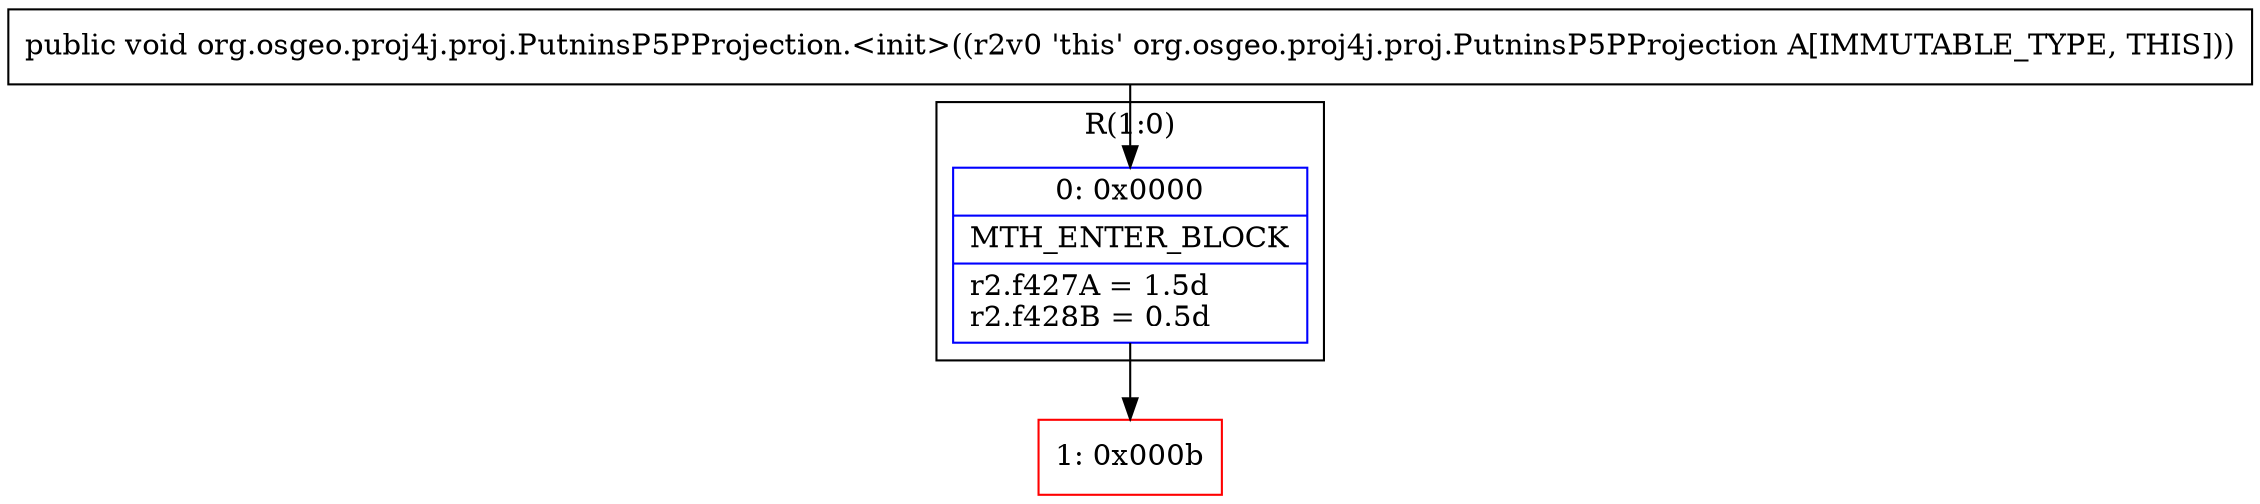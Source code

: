 digraph "CFG fororg.osgeo.proj4j.proj.PutninsP5PProjection.\<init\>()V" {
subgraph cluster_Region_222199410 {
label = "R(1:0)";
node [shape=record,color=blue];
Node_0 [shape=record,label="{0\:\ 0x0000|MTH_ENTER_BLOCK\l|r2.f427A = 1.5d\lr2.f428B = 0.5d\l}"];
}
Node_1 [shape=record,color=red,label="{1\:\ 0x000b}"];
MethodNode[shape=record,label="{public void org.osgeo.proj4j.proj.PutninsP5PProjection.\<init\>((r2v0 'this' org.osgeo.proj4j.proj.PutninsP5PProjection A[IMMUTABLE_TYPE, THIS])) }"];
MethodNode -> Node_0;
Node_0 -> Node_1;
}

